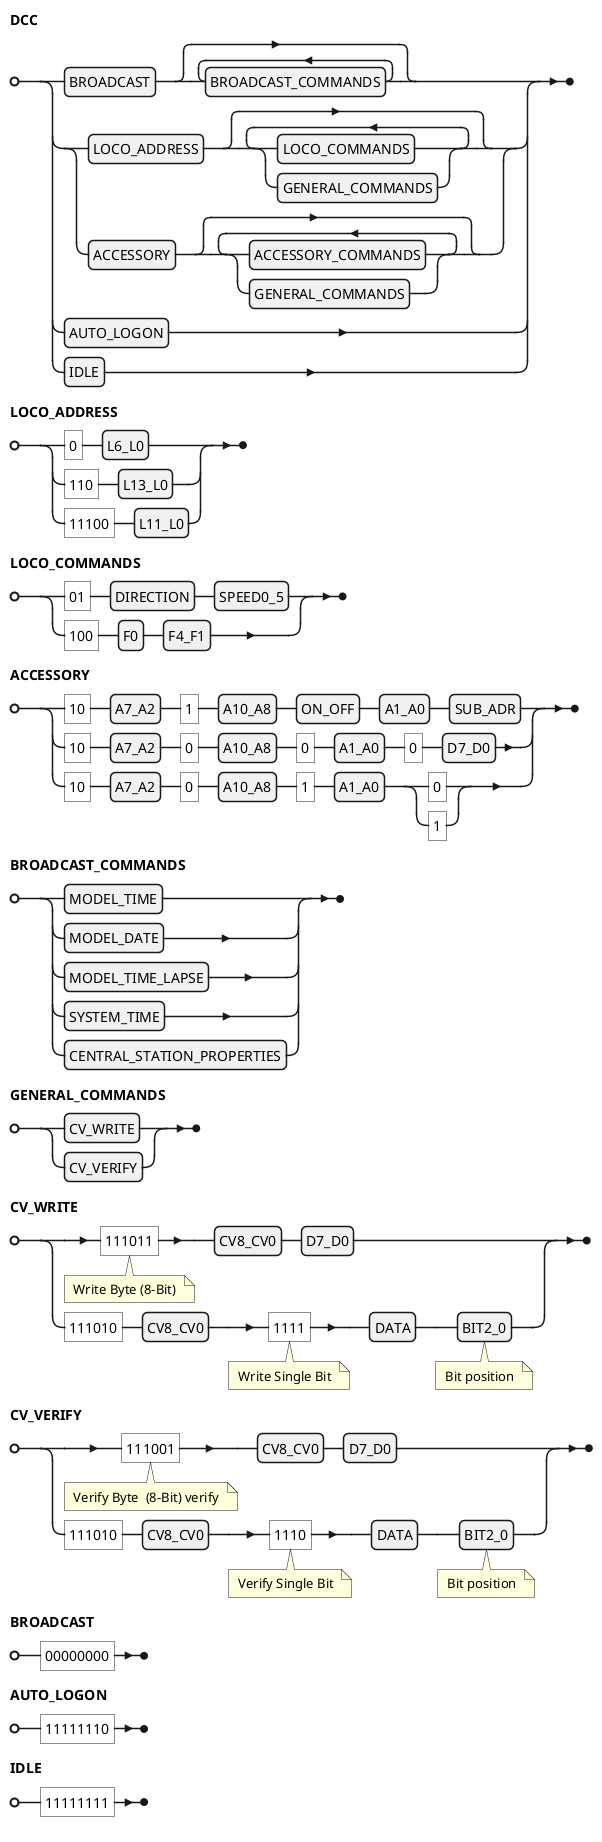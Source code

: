 @startebnf

DCC = BROADCAST,  { BROADCAST_COMMANDS }
    | (LOCO_ADDRESS, { LOCO_COMMANDS | GENERAL_COMMANDS }
    | ACCESSORY,  { ACCESSORY_COMMANDS | GENERAL_COMMANDS } )
    | AUTO_LOGON
    | IDLE
;

LOCO_ADDRESS =      "0", L6_L0
             |    "110", L13_L0
             |  "11100", L11_L0
;

LOCO_COMMANDS = ( "01", DIRECTION, SPEED0_5 )
              | ( "100", F0, F4_F1 )
;

ACCESSORY = "10", A7_A2, "1", A10_A8, ON_OFF, A1_A0, SUB_ADR
          | "10", A7_A2, "0", A10_A8, "0", A1_A0, "0", D7_D0
          | "10", A7_A2, "0", A10_A8, "1", A1_A0, ("0"|"1")
;

BROADCAST_COMMANDS =  MODEL_TIME | MODEL_DATE | MODEL_TIME_LAPSE
                   | SYSTEM_TIME
                   | CENTRAL_STATION_PROPERTIES
;

GENERAL_COMMANDS = CV_WRITE | CV_VERIFY
;

CV_WRITE = "111011" (* Write Byte (8-Bit) *), CV8_CV0, D7_D0
         | "111010", CV8_CV0, "1111"  (* Write Single Bit *), DATA, BIT2_0 (* Bit position *)
;

CV_VERIFY = "111001" (* Verify Byte  (8-Bit) verify *), CV8_CV0, D7_D0
          | "111010", CV8_CV0, "1110"  (* Verify Single Bit *), DATA, BIT2_0 (* Bit position *)
;

BROADCAST  = "00000000"
;

AUTO_LOGON = "11111110"
;

IDLE       = "11111111"
;

@endebnf
